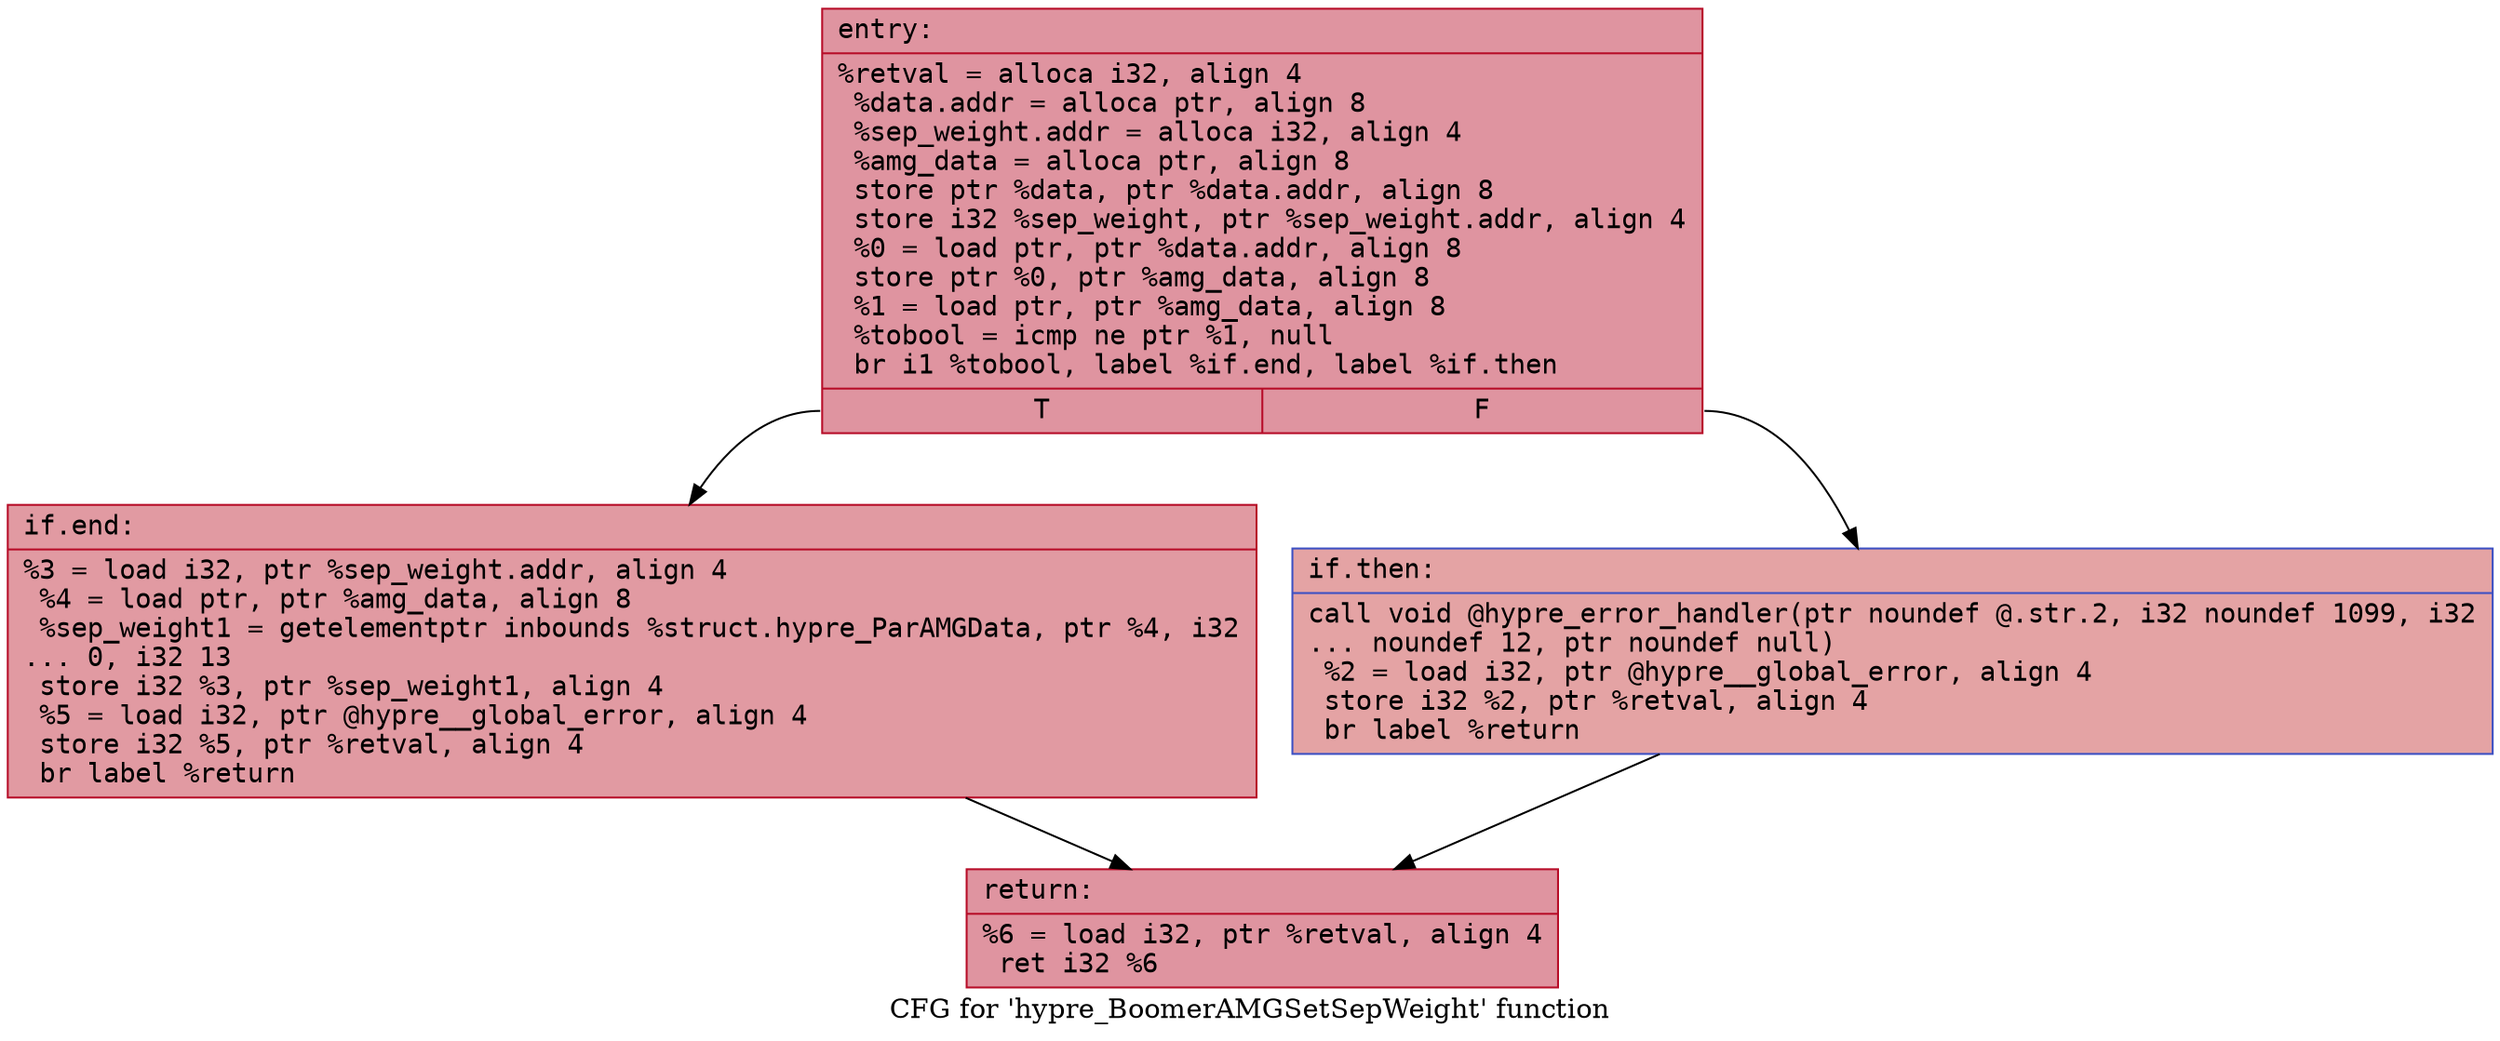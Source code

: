 digraph "CFG for 'hypre_BoomerAMGSetSepWeight' function" {
	label="CFG for 'hypre_BoomerAMGSetSepWeight' function";

	Node0x55fa809cbb90 [shape=record,color="#b70d28ff", style=filled, fillcolor="#b70d2870" fontname="Courier",label="{entry:\l|  %retval = alloca i32, align 4\l  %data.addr = alloca ptr, align 8\l  %sep_weight.addr = alloca i32, align 4\l  %amg_data = alloca ptr, align 8\l  store ptr %data, ptr %data.addr, align 8\l  store i32 %sep_weight, ptr %sep_weight.addr, align 4\l  %0 = load ptr, ptr %data.addr, align 8\l  store ptr %0, ptr %amg_data, align 8\l  %1 = load ptr, ptr %amg_data, align 8\l  %tobool = icmp ne ptr %1, null\l  br i1 %tobool, label %if.end, label %if.then\l|{<s0>T|<s1>F}}"];
	Node0x55fa809cbb90:s0 -> Node0x55fa809cc150[tooltip="entry -> if.end\nProbability 62.50%" ];
	Node0x55fa809cbb90:s1 -> Node0x55fa809cc1c0[tooltip="entry -> if.then\nProbability 37.50%" ];
	Node0x55fa809cc1c0 [shape=record,color="#3d50c3ff", style=filled, fillcolor="#c32e3170" fontname="Courier",label="{if.then:\l|  call void @hypre_error_handler(ptr noundef @.str.2, i32 noundef 1099, i32\l... noundef 12, ptr noundef null)\l  %2 = load i32, ptr @hypre__global_error, align 4\l  store i32 %2, ptr %retval, align 4\l  br label %return\l}"];
	Node0x55fa809cc1c0 -> Node0x55fa809cc5f0[tooltip="if.then -> return\nProbability 100.00%" ];
	Node0x55fa809cc150 [shape=record,color="#b70d28ff", style=filled, fillcolor="#bb1b2c70" fontname="Courier",label="{if.end:\l|  %3 = load i32, ptr %sep_weight.addr, align 4\l  %4 = load ptr, ptr %amg_data, align 8\l  %sep_weight1 = getelementptr inbounds %struct.hypre_ParAMGData, ptr %4, i32\l... 0, i32 13\l  store i32 %3, ptr %sep_weight1, align 4\l  %5 = load i32, ptr @hypre__global_error, align 4\l  store i32 %5, ptr %retval, align 4\l  br label %return\l}"];
	Node0x55fa809cc150 -> Node0x55fa809cc5f0[tooltip="if.end -> return\nProbability 100.00%" ];
	Node0x55fa809cc5f0 [shape=record,color="#b70d28ff", style=filled, fillcolor="#b70d2870" fontname="Courier",label="{return:\l|  %6 = load i32, ptr %retval, align 4\l  ret i32 %6\l}"];
}
